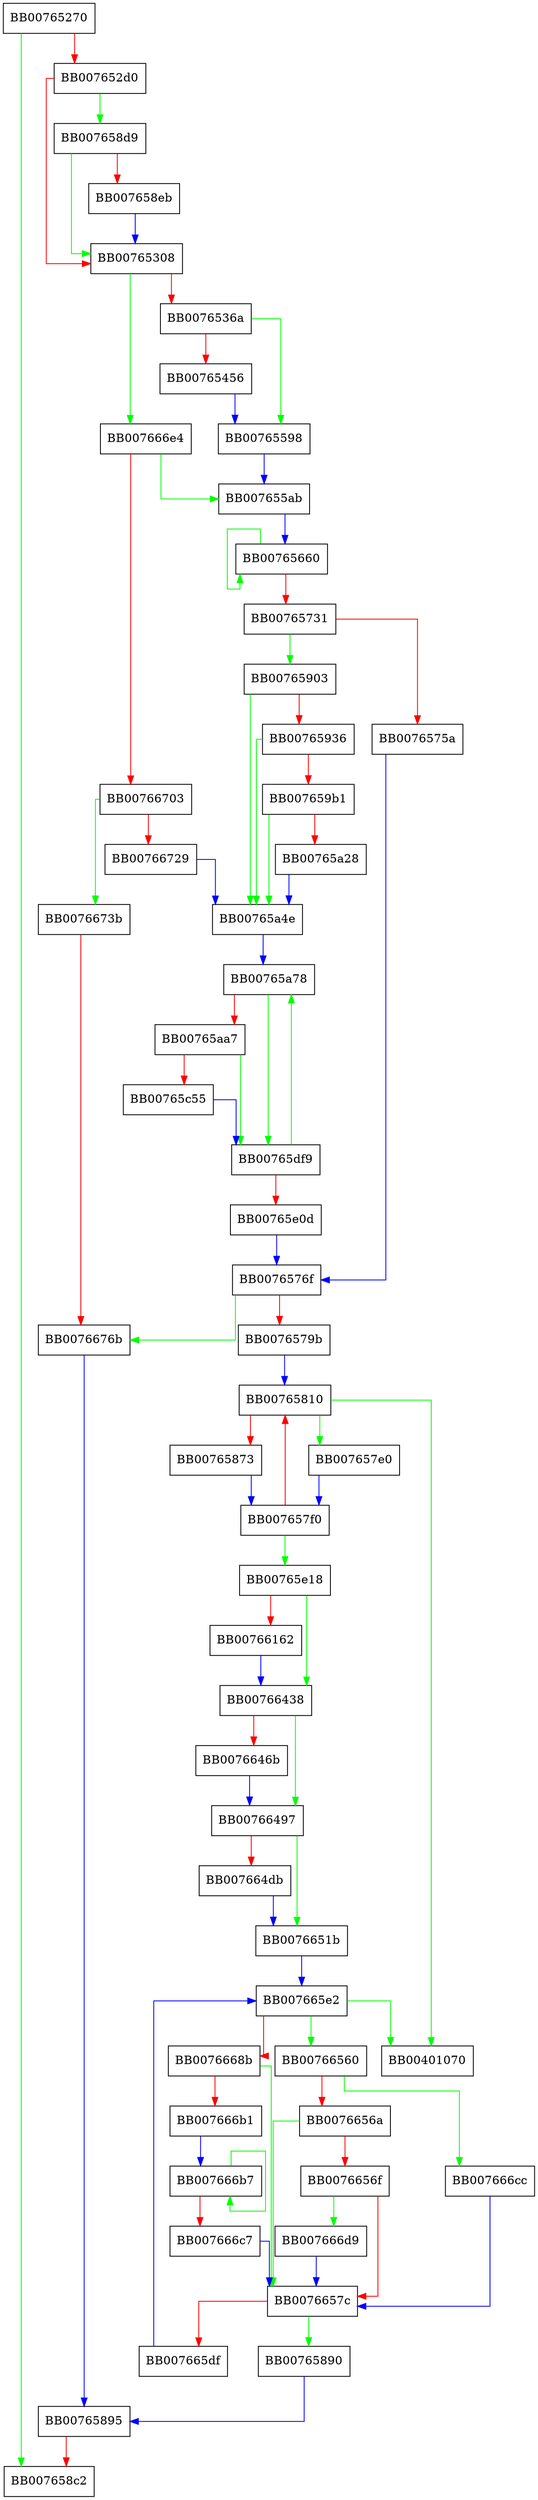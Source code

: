 digraph tls1_1_multi_block_encrypt {
  node [shape="box"];
  graph [splines=ortho];
  BB00765270 -> BB007658c2 [color="green"];
  BB00765270 -> BB007652d0 [color="red"];
  BB007652d0 -> BB007658d9 [color="green"];
  BB007652d0 -> BB00765308 [color="red"];
  BB00765308 -> BB007666e4 [color="green"];
  BB00765308 -> BB0076536a [color="red"];
  BB0076536a -> BB00765598 [color="green"];
  BB0076536a -> BB00765456 [color="red"];
  BB00765456 -> BB00765598 [color="blue"];
  BB00765598 -> BB007655ab [color="blue"];
  BB007655ab -> BB00765660 [color="blue"];
  BB00765660 -> BB00765660 [color="green"];
  BB00765660 -> BB00765731 [color="red"];
  BB00765731 -> BB00765903 [color="green"];
  BB00765731 -> BB0076575a [color="red"];
  BB0076575a -> BB0076576f [color="blue"];
  BB0076576f -> BB0076676b [color="green"];
  BB0076576f -> BB0076579b [color="red"];
  BB0076579b -> BB00765810 [color="blue"];
  BB007657e0 -> BB007657f0 [color="blue"];
  BB007657f0 -> BB00765e18 [color="green"];
  BB007657f0 -> BB00765810 [color="red"];
  BB00765810 -> BB00401070 [color="green"];
  BB00765810 -> BB007657e0 [color="green"];
  BB00765810 -> BB00765873 [color="red"];
  BB00765873 -> BB007657f0 [color="blue"];
  BB00765890 -> BB00765895 [color="blue"];
  BB00765895 -> BB007658c2 [color="red"];
  BB007658d9 -> BB00765308 [color="green"];
  BB007658d9 -> BB007658eb [color="red"];
  BB007658eb -> BB00765308 [color="blue"];
  BB00765903 -> BB00765a4e [color="green"];
  BB00765903 -> BB00765936 [color="red"];
  BB00765936 -> BB00765a4e [color="green"];
  BB00765936 -> BB007659b1 [color="red"];
  BB007659b1 -> BB00765a4e [color="green"];
  BB007659b1 -> BB00765a28 [color="red"];
  BB00765a28 -> BB00765a4e [color="blue"];
  BB00765a4e -> BB00765a78 [color="blue"];
  BB00765a78 -> BB00765df9 [color="green"];
  BB00765a78 -> BB00765aa7 [color="red"];
  BB00765aa7 -> BB00765df9 [color="green"];
  BB00765aa7 -> BB00765c55 [color="red"];
  BB00765c55 -> BB00765df9 [color="blue"];
  BB00765df9 -> BB00765a78 [color="green"];
  BB00765df9 -> BB00765e0d [color="red"];
  BB00765e0d -> BB0076576f [color="blue"];
  BB00765e18 -> BB00766438 [color="green"];
  BB00765e18 -> BB00766162 [color="red"];
  BB00766162 -> BB00766438 [color="blue"];
  BB00766438 -> BB00766497 [color="green"];
  BB00766438 -> BB0076646b [color="red"];
  BB0076646b -> BB00766497 [color="blue"];
  BB00766497 -> BB0076651b [color="green"];
  BB00766497 -> BB007664db [color="red"];
  BB007664db -> BB0076651b [color="blue"];
  BB0076651b -> BB007665e2 [color="blue"];
  BB00766560 -> BB007666cc [color="green"];
  BB00766560 -> BB0076656a [color="red"];
  BB0076656a -> BB0076657c [color="green"];
  BB0076656a -> BB0076656f [color="red"];
  BB0076656f -> BB007666d9 [color="green"];
  BB0076656f -> BB0076657c [color="red"];
  BB0076657c -> BB00765890 [color="green"];
  BB0076657c -> BB007665df [color="red"];
  BB007665df -> BB007665e2 [color="blue"];
  BB007665e2 -> BB00401070 [color="green"];
  BB007665e2 -> BB00766560 [color="green"];
  BB007665e2 -> BB0076668b [color="red"];
  BB0076668b -> BB0076657c [color="green"];
  BB0076668b -> BB007666b1 [color="red"];
  BB007666b1 -> BB007666b7 [color="blue"];
  BB007666b7 -> BB007666b7 [color="green"];
  BB007666b7 -> BB007666c7 [color="red"];
  BB007666c7 -> BB0076657c [color="blue"];
  BB007666cc -> BB0076657c [color="blue"];
  BB007666d9 -> BB0076657c [color="blue"];
  BB007666e4 -> BB007655ab [color="green"];
  BB007666e4 -> BB00766703 [color="red"];
  BB00766703 -> BB0076673b [color="green"];
  BB00766703 -> BB00766729 [color="red"];
  BB00766729 -> BB00765a4e [color="blue"];
  BB0076673b -> BB0076676b [color="red"];
  BB0076676b -> BB00765895 [color="blue"];
}